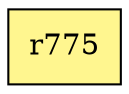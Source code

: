 digraph G {
rankdir=BT;ranksep="2.0";
"r775" [shape=record,fillcolor=khaki1,style=filled,label="{r775}"];
}